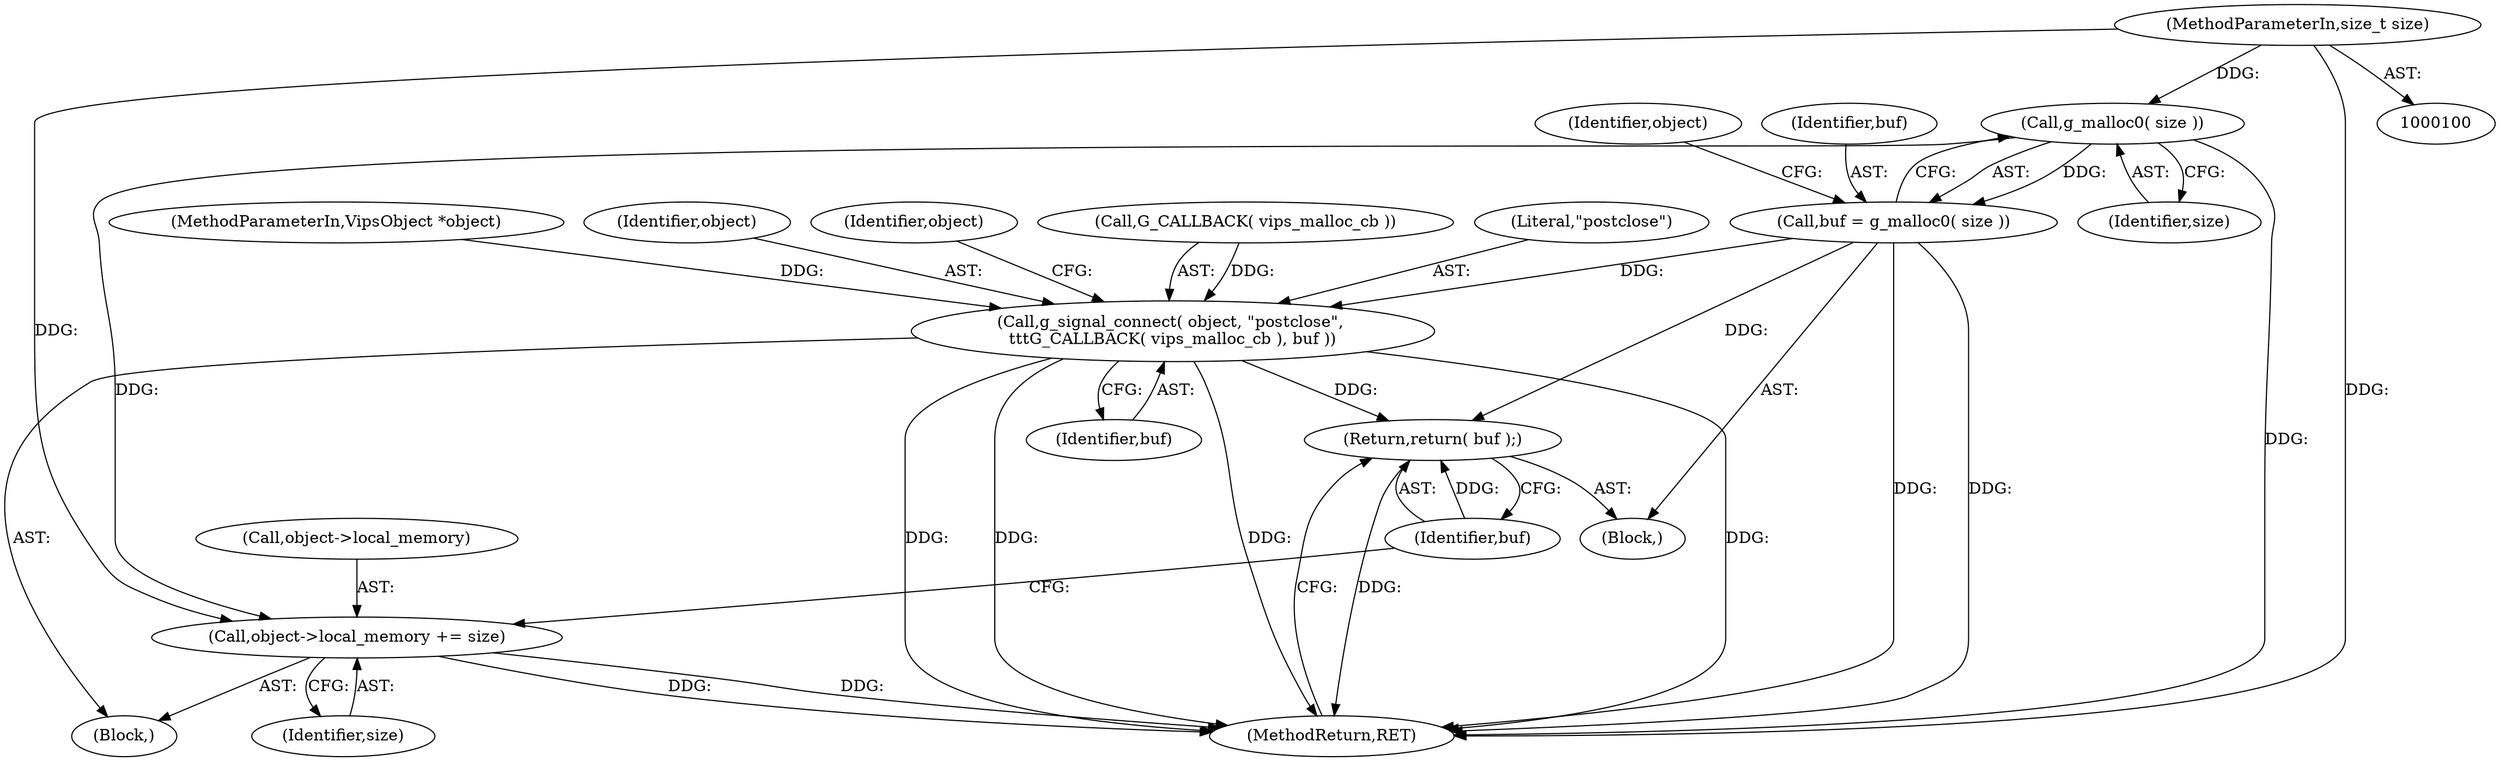digraph "0_libvips_00622428bda8d7521db8d74260b519fa41d69d0a@API" {
"1000107" [label="(Call,g_malloc0( size ))"];
"1000102" [label="(MethodParameterIn,size_t size)"];
"1000105" [label="(Call,buf = g_malloc0( size ))"];
"1000112" [label="(Call,g_signal_connect( object, \"postclose\", \n\t\t\tG_CALLBACK( vips_malloc_cb ), buf ))"];
"1000123" [label="(Return,return( buf );)"];
"1000118" [label="(Call,object->local_memory += size)"];
"1000101" [label="(MethodParameterIn,VipsObject *object)"];
"1000110" [label="(Identifier,object)"];
"1000112" [label="(Call,g_signal_connect( object, \"postclose\", \n\t\t\tG_CALLBACK( vips_malloc_cb ), buf ))"];
"1000117" [label="(Identifier,buf)"];
"1000119" [label="(Call,object->local_memory)"];
"1000122" [label="(Identifier,size)"];
"1000113" [label="(Identifier,object)"];
"1000120" [label="(Identifier,object)"];
"1000108" [label="(Identifier,size)"];
"1000125" [label="(MethodReturn,RET)"];
"1000107" [label="(Call,g_malloc0( size ))"];
"1000118" [label="(Call,object->local_memory += size)"];
"1000115" [label="(Call,G_CALLBACK( vips_malloc_cb ))"];
"1000114" [label="(Literal,\"postclose\")"];
"1000106" [label="(Identifier,buf)"];
"1000105" [label="(Call,buf = g_malloc0( size ))"];
"1000123" [label="(Return,return( buf );)"];
"1000103" [label="(Block,)"];
"1000124" [label="(Identifier,buf)"];
"1000102" [label="(MethodParameterIn,size_t size)"];
"1000111" [label="(Block,)"];
"1000107" -> "1000105"  [label="AST: "];
"1000107" -> "1000108"  [label="CFG: "];
"1000108" -> "1000107"  [label="AST: "];
"1000105" -> "1000107"  [label="CFG: "];
"1000107" -> "1000125"  [label="DDG: "];
"1000107" -> "1000105"  [label="DDG: "];
"1000102" -> "1000107"  [label="DDG: "];
"1000107" -> "1000118"  [label="DDG: "];
"1000102" -> "1000100"  [label="AST: "];
"1000102" -> "1000125"  [label="DDG: "];
"1000102" -> "1000118"  [label="DDG: "];
"1000105" -> "1000103"  [label="AST: "];
"1000106" -> "1000105"  [label="AST: "];
"1000110" -> "1000105"  [label="CFG: "];
"1000105" -> "1000125"  [label="DDG: "];
"1000105" -> "1000125"  [label="DDG: "];
"1000105" -> "1000112"  [label="DDG: "];
"1000105" -> "1000123"  [label="DDG: "];
"1000112" -> "1000111"  [label="AST: "];
"1000112" -> "1000117"  [label="CFG: "];
"1000113" -> "1000112"  [label="AST: "];
"1000114" -> "1000112"  [label="AST: "];
"1000115" -> "1000112"  [label="AST: "];
"1000117" -> "1000112"  [label="AST: "];
"1000120" -> "1000112"  [label="CFG: "];
"1000112" -> "1000125"  [label="DDG: "];
"1000112" -> "1000125"  [label="DDG: "];
"1000112" -> "1000125"  [label="DDG: "];
"1000112" -> "1000125"  [label="DDG: "];
"1000101" -> "1000112"  [label="DDG: "];
"1000115" -> "1000112"  [label="DDG: "];
"1000112" -> "1000123"  [label="DDG: "];
"1000123" -> "1000103"  [label="AST: "];
"1000123" -> "1000124"  [label="CFG: "];
"1000124" -> "1000123"  [label="AST: "];
"1000125" -> "1000123"  [label="CFG: "];
"1000123" -> "1000125"  [label="DDG: "];
"1000124" -> "1000123"  [label="DDG: "];
"1000118" -> "1000111"  [label="AST: "];
"1000118" -> "1000122"  [label="CFG: "];
"1000119" -> "1000118"  [label="AST: "];
"1000122" -> "1000118"  [label="AST: "];
"1000124" -> "1000118"  [label="CFG: "];
"1000118" -> "1000125"  [label="DDG: "];
"1000118" -> "1000125"  [label="DDG: "];
}
